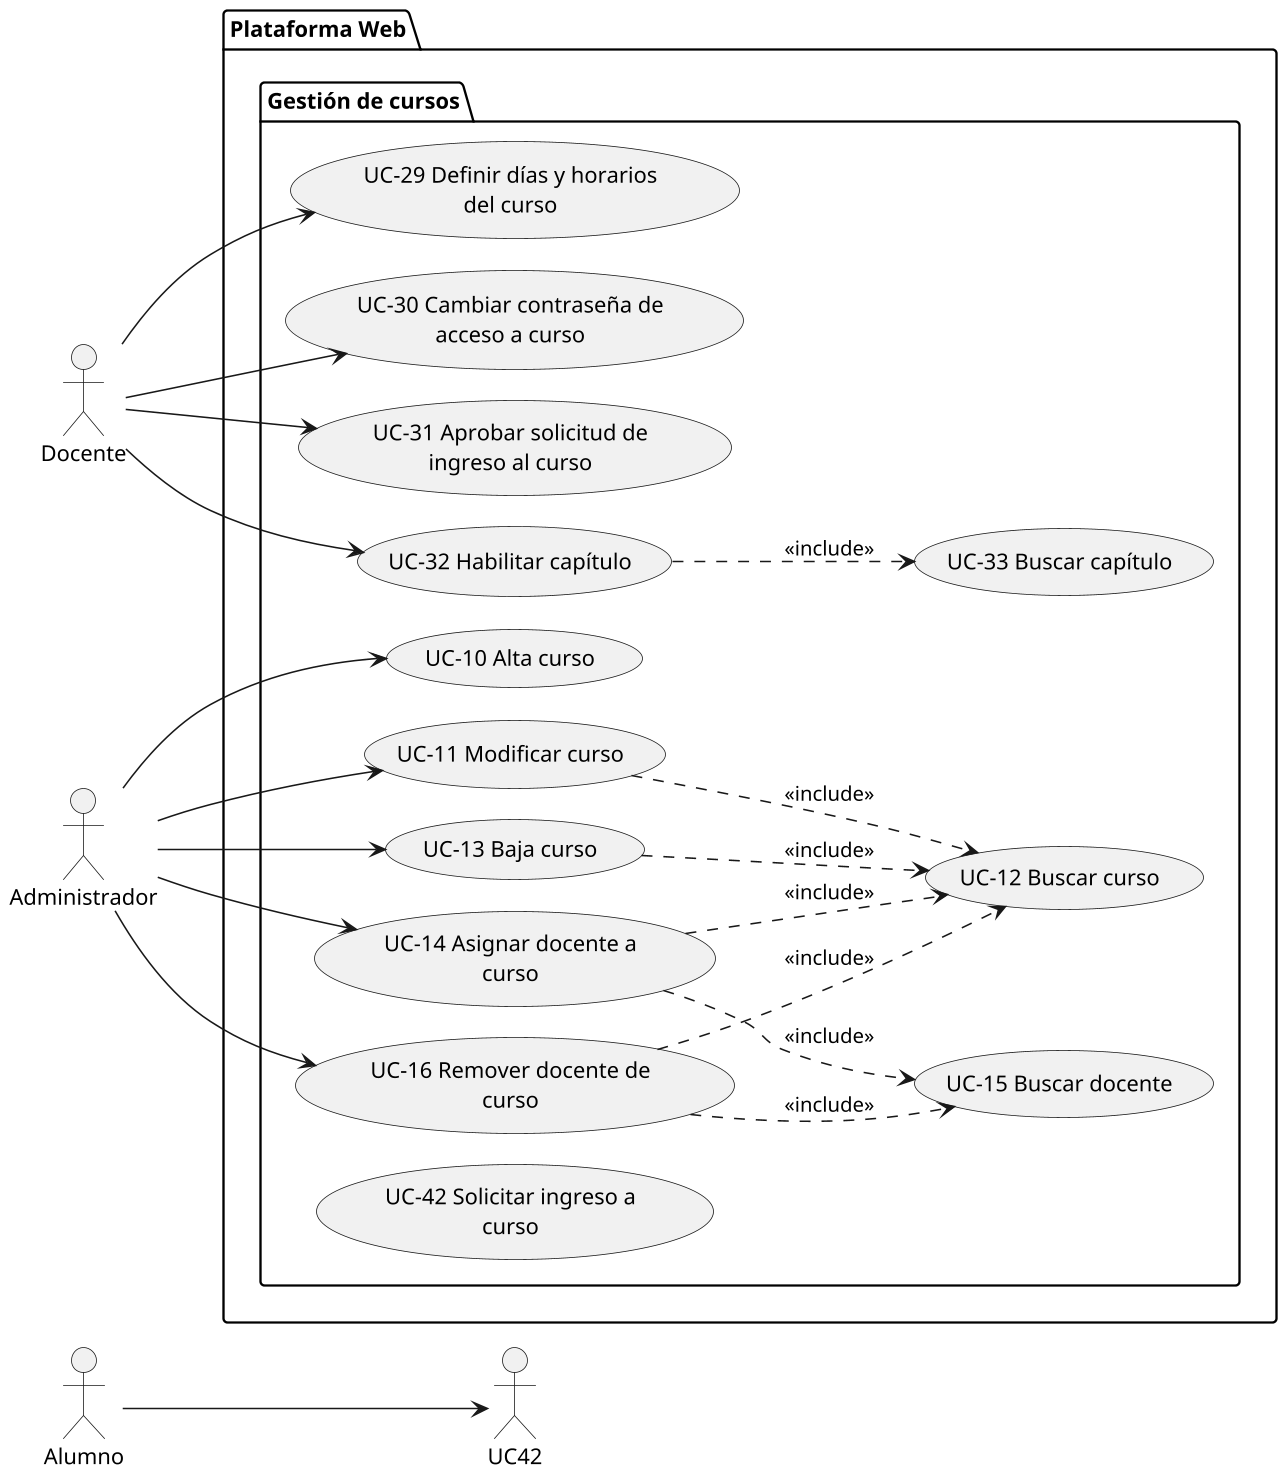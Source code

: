 @startuml SUBSISTEMA_GestionCursos
left to right direction

skinparam dpi 150
skinparam usecasePadding 25
skinparam actorPadding 80
skinparam packagePadding 50
skinparam wrapWidth 200

skinparam nodesep 20
skinparam ranksep 50

actor Alumno
actor Docente
actor Administrador

package "Plataforma Web"{
    package "Gestión de cursos"{
        usecase "UC-10 Alta curso" as UC10
        usecase "UC-11 Modificar curso" as UC11
        usecase "UC-12 Buscar curso" as UC12
        usecase "UC-13 Baja curso" as UC13
        usecase "UC-14 Asignar docente a curso" as UC14
        usecase "UC-15 Buscar docente" as UC15
        usecase "UC-16 Remover docente de curso" as UC16
        usecase "UC-29 Definir días y horarios del curso" as UC29
        usecase "UC-30 Cambiar contraseña de acceso a curso" as UC30
        usecase "UC-31 Aprobar solicitud de ingreso al curso" as UC31
        usecase "UC-32 Habilitar capítulo" as UC32
        usecase "UC-33 Buscar capítulo" as UC33
        usecase "UC-42 Solicitar ingreso a curso" as UC43
    }
}

Administrador --> UC10
Administrador --> UC11
Administrador --> UC13

UC11 ..> UC12 : <<include>>
UC13 ..> UC12 : <<include>>

Administrador --> UC14
Administrador --> UC16
UC14 ..> UC15 : <<include>>
UC14 ..> UC12 : <<include>>
UC16 ..> UC15 : <<include>>
UC16 ..> UC12 : <<include>>

Docente --> UC29
Docente --> UC30
Docente --> UC31
Docente --> UC32
UC32 ..> UC33 : <<include>>

Alumno --> UC42

@enduml
